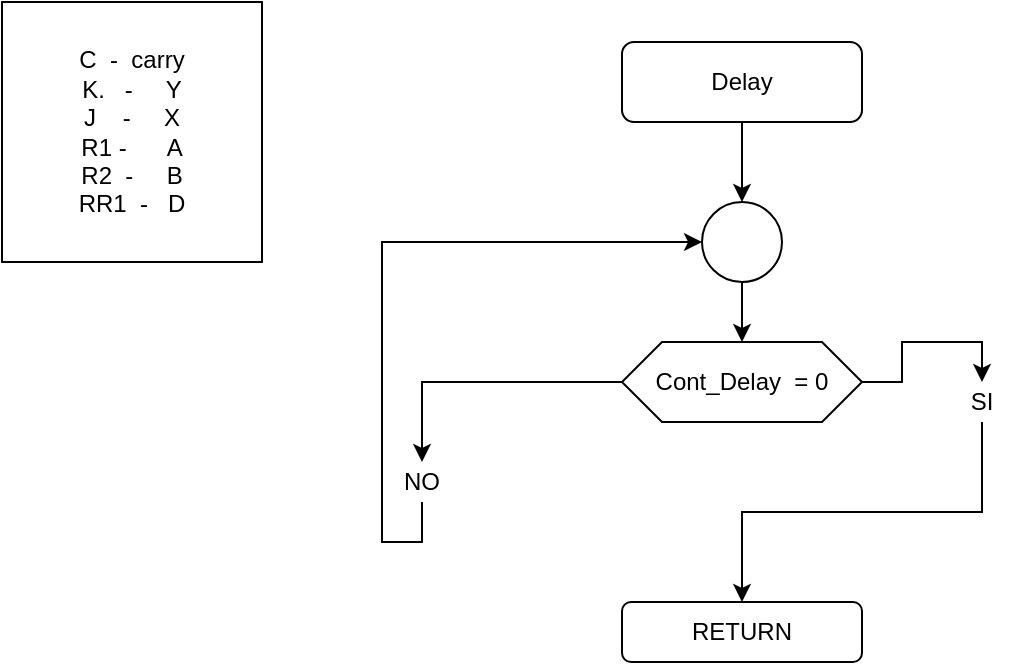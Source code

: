 <mxfile version="14.4.3" type="device"><diagram id="x8HLO04Rj9UIMd0nOf-o" name="Page-1"><mxGraphModel dx="685" dy="785" grid="1" gridSize="10" guides="1" tooltips="1" connect="1" arrows="1" fold="1" page="1" pageScale="1" pageWidth="850" pageHeight="1100" math="0" shadow="0"><root><mxCell id="0"/><mxCell id="1" parent="0"/><mxCell id="kfY1xzIOtz1V5giNs8Ay-1" value="C &amp;nbsp;- &amp;nbsp;carry&lt;br&gt;K. &amp;nbsp; - &amp;nbsp; &amp;nbsp; Y&lt;br&gt;J &amp;nbsp; &amp;nbsp;- &amp;nbsp; &amp;nbsp; X&lt;br&gt;R1 - &amp;nbsp; &amp;nbsp; &amp;nbsp;A&lt;br&gt;R2 &amp;nbsp;- &amp;nbsp; &amp;nbsp; B&lt;br&gt;RR1 &amp;nbsp;- &amp;nbsp; D" style="whiteSpace=wrap;html=1;aspect=fixed;" parent="1" vertex="1"><mxGeometry x="100" y="280" width="130" height="130" as="geometry"/></mxCell><mxCell id="kfY1xzIOtz1V5giNs8Ay-2" style="edgeStyle=orthogonalEdgeStyle;rounded=0;orthogonalLoop=1;jettySize=auto;html=1;exitX=0.5;exitY=1;exitDx=0;exitDy=0;" parent="1" source="kfY1xzIOtz1V5giNs8Ay-3" target="kfY1xzIOtz1V5giNs8Ay-5" edge="1"><mxGeometry relative="1" as="geometry"/></mxCell><mxCell id="kfY1xzIOtz1V5giNs8Ay-3" value="Delay" style="rounded=1;whiteSpace=wrap;html=1;" parent="1" vertex="1"><mxGeometry x="410" y="300" width="120" height="40" as="geometry"/></mxCell><mxCell id="kfY1xzIOtz1V5giNs8Ay-4" style="edgeStyle=orthogonalEdgeStyle;rounded=0;orthogonalLoop=1;jettySize=auto;html=1;exitX=0.5;exitY=1;exitDx=0;exitDy=0;" parent="1" source="kfY1xzIOtz1V5giNs8Ay-5" target="kfY1xzIOtz1V5giNs8Ay-8" edge="1"><mxGeometry relative="1" as="geometry"/></mxCell><mxCell id="kfY1xzIOtz1V5giNs8Ay-5" value="" style="ellipse;whiteSpace=wrap;html=1;aspect=fixed;" parent="1" vertex="1"><mxGeometry x="450" y="380" width="40" height="40" as="geometry"/></mxCell><mxCell id="sXV_1vUwqmPXycjOSTiA-8" style="edgeStyle=orthogonalEdgeStyle;rounded=0;orthogonalLoop=1;jettySize=auto;html=1;exitX=0;exitY=0.5;exitDx=0;exitDy=0;entryX=0.5;entryY=0;entryDx=0;entryDy=0;" edge="1" parent="1" source="kfY1xzIOtz1V5giNs8Ay-8" target="sXV_1vUwqmPXycjOSTiA-4"><mxGeometry relative="1" as="geometry"/></mxCell><mxCell id="sXV_1vUwqmPXycjOSTiA-12" style="edgeStyle=orthogonalEdgeStyle;rounded=0;orthogonalLoop=1;jettySize=auto;html=1;exitX=1;exitY=0.5;exitDx=0;exitDy=0;entryX=0.5;entryY=0;entryDx=0;entryDy=0;" edge="1" parent="1" source="kfY1xzIOtz1V5giNs8Ay-8" target="sXV_1vUwqmPXycjOSTiA-5"><mxGeometry relative="1" as="geometry"/></mxCell><mxCell id="kfY1xzIOtz1V5giNs8Ay-8" value="Cont_Delay &amp;nbsp;= 0" style="shape=hexagon;perimeter=hexagonPerimeter2;whiteSpace=wrap;html=1;fixedSize=1;" parent="1" vertex="1"><mxGeometry x="410" y="450" width="120" height="40" as="geometry"/></mxCell><mxCell id="kfY1xzIOtz1V5giNs8Ay-9" value="RETURN" style="rounded=1;whiteSpace=wrap;html=1;" parent="1" vertex="1"><mxGeometry x="410" y="580" width="120" height="30" as="geometry"/></mxCell><mxCell id="sXV_1vUwqmPXycjOSTiA-11" style="edgeStyle=orthogonalEdgeStyle;rounded=0;orthogonalLoop=1;jettySize=auto;html=1;exitX=0.5;exitY=1;exitDx=0;exitDy=0;entryX=0;entryY=0.5;entryDx=0;entryDy=0;" edge="1" parent="1" source="sXV_1vUwqmPXycjOSTiA-4" target="kfY1xzIOtz1V5giNs8Ay-5"><mxGeometry relative="1" as="geometry"><Array as="points"><mxPoint x="310" y="550"/><mxPoint x="290" y="550"/><mxPoint x="290" y="400"/></Array></mxGeometry></mxCell><mxCell id="sXV_1vUwqmPXycjOSTiA-4" value="NO" style="text;html=1;strokeColor=none;fillColor=none;align=center;verticalAlign=middle;whiteSpace=wrap;rounded=0;" vertex="1" parent="1"><mxGeometry x="290" y="510" width="40" height="20" as="geometry"/></mxCell><mxCell id="sXV_1vUwqmPXycjOSTiA-13" style="edgeStyle=orthogonalEdgeStyle;rounded=0;orthogonalLoop=1;jettySize=auto;html=1;exitX=0.5;exitY=1;exitDx=0;exitDy=0;entryX=0.5;entryY=0;entryDx=0;entryDy=0;" edge="1" parent="1" source="sXV_1vUwqmPXycjOSTiA-5" target="kfY1xzIOtz1V5giNs8Ay-9"><mxGeometry relative="1" as="geometry"/></mxCell><mxCell id="sXV_1vUwqmPXycjOSTiA-5" value="SI" style="text;html=1;strokeColor=none;fillColor=none;align=center;verticalAlign=middle;whiteSpace=wrap;rounded=0;" vertex="1" parent="1"><mxGeometry x="570" y="470" width="40" height="20" as="geometry"/></mxCell></root></mxGraphModel></diagram></mxfile>
